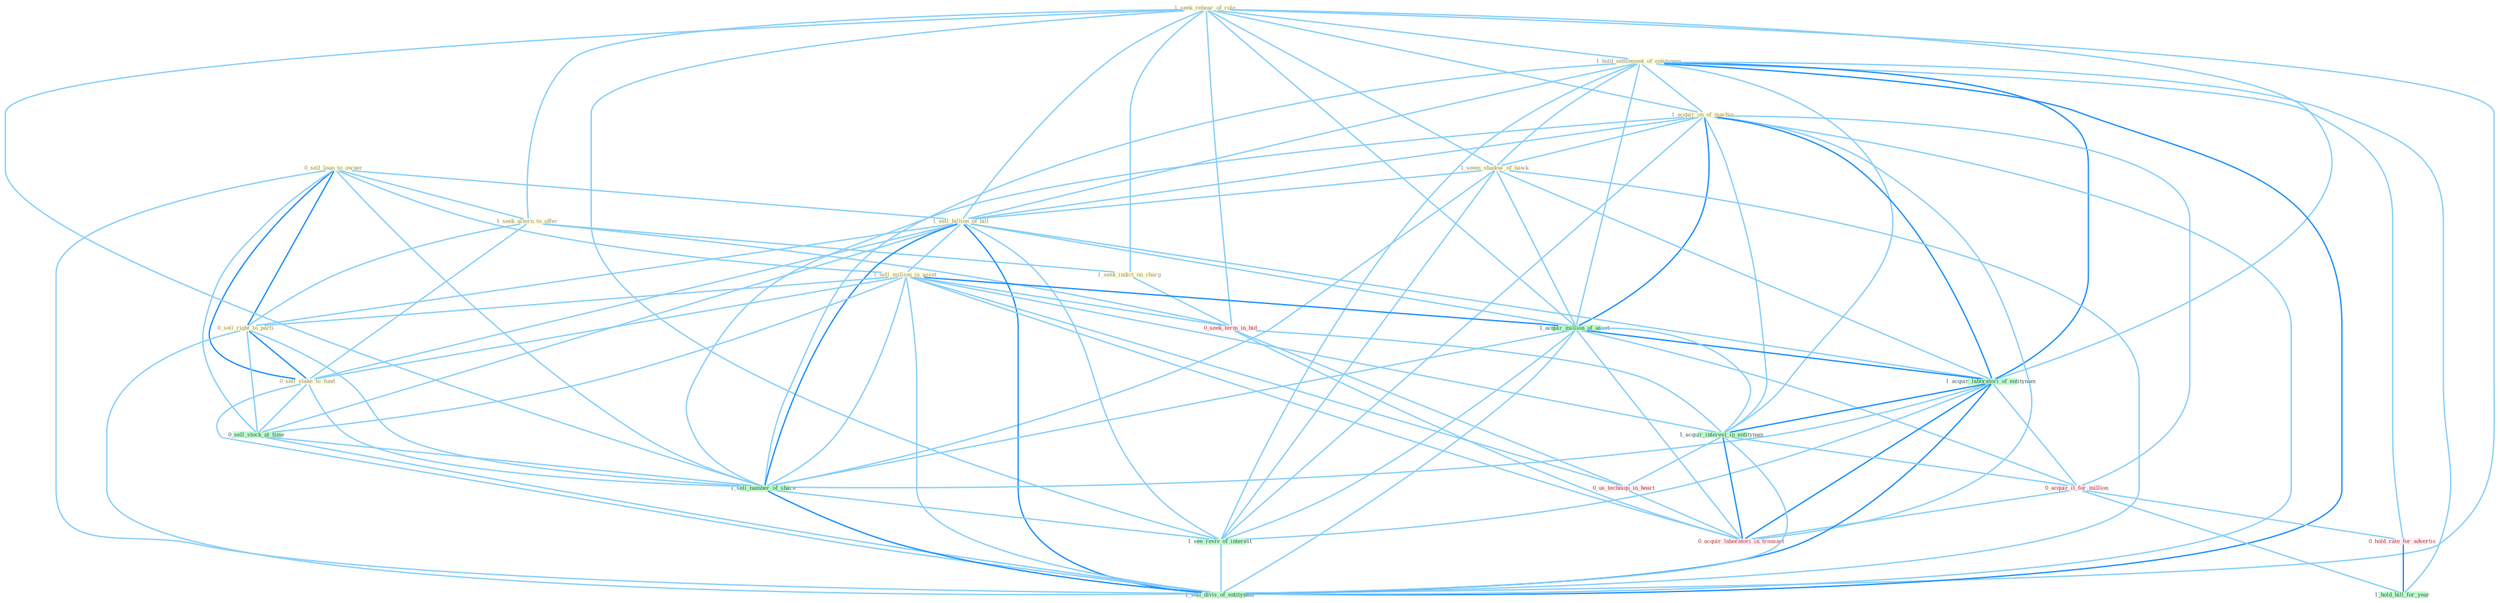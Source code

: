 Graph G{ 
    node
    [shape=polygon,style=filled,width=.5,height=.06,color="#BDFCC9",fixedsize=true,fontsize=4,
    fontcolor="#2f4f4f"];
    {node
    [color="#ffffe0", fontcolor="#8b7d6b"] "0_sell_loan_to_owner " "1_seek_rehear_of_rule " "1_hold_settlement_of_entitynam " "1_seek_altern_to_offer " "1_seek_indict_on_charg " "1_acquir_on_of_machin " "1_seem_shadow_of_hawk " "1_sell_billion_of_bill " "1_sell_million_in_asset " "0_sell_right_to_parti " "0_sell_stake_to_fund "}
{node [color="#fff0f5", fontcolor="#b22222"] "0_seek_term_in_bid " "0_us_techniqu_in_heart " "0_acquir_it_for_million " "0_hold_rate_for_advertis " "0_acquir_laboratori_in_transact "}
edge [color="#B0E2FF"];

	"0_sell_loan_to_owner " -- "1_seek_altern_to_offer " [w="1", color="#87cefa" ];
	"0_sell_loan_to_owner " -- "1_sell_billion_of_bill " [w="1", color="#87cefa" ];
	"0_sell_loan_to_owner " -- "1_sell_million_in_asset " [w="1", color="#87cefa" ];
	"0_sell_loan_to_owner " -- "0_sell_right_to_parti " [w="2", color="#1e90ff" , len=0.8];
	"0_sell_loan_to_owner " -- "0_sell_stake_to_fund " [w="2", color="#1e90ff" , len=0.8];
	"0_sell_loan_to_owner " -- "0_sell_stock_at_time " [w="1", color="#87cefa" ];
	"0_sell_loan_to_owner " -- "1_sell_number_of_share " [w="1", color="#87cefa" ];
	"0_sell_loan_to_owner " -- "1_sell_divis_of_entitynam " [w="1", color="#87cefa" ];
	"1_seek_rehear_of_rule " -- "1_hold_settlement_of_entitynam " [w="1", color="#87cefa" ];
	"1_seek_rehear_of_rule " -- "1_seek_altern_to_offer " [w="1", color="#87cefa" ];
	"1_seek_rehear_of_rule " -- "1_seek_indict_on_charg " [w="1", color="#87cefa" ];
	"1_seek_rehear_of_rule " -- "1_acquir_on_of_machin " [w="1", color="#87cefa" ];
	"1_seek_rehear_of_rule " -- "1_seem_shadow_of_hawk " [w="1", color="#87cefa" ];
	"1_seek_rehear_of_rule " -- "1_sell_billion_of_bill " [w="1", color="#87cefa" ];
	"1_seek_rehear_of_rule " -- "1_acquir_million_of_asset " [w="1", color="#87cefa" ];
	"1_seek_rehear_of_rule " -- "1_acquir_laboratori_of_entitynam " [w="1", color="#87cefa" ];
	"1_seek_rehear_of_rule " -- "0_seek_term_in_bid " [w="1", color="#87cefa" ];
	"1_seek_rehear_of_rule " -- "1_sell_number_of_share " [w="1", color="#87cefa" ];
	"1_seek_rehear_of_rule " -- "1_see_reviv_of_interest " [w="1", color="#87cefa" ];
	"1_seek_rehear_of_rule " -- "1_sell_divis_of_entitynam " [w="1", color="#87cefa" ];
	"1_hold_settlement_of_entitynam " -- "1_acquir_on_of_machin " [w="1", color="#87cefa" ];
	"1_hold_settlement_of_entitynam " -- "1_seem_shadow_of_hawk " [w="1", color="#87cefa" ];
	"1_hold_settlement_of_entitynam " -- "1_sell_billion_of_bill " [w="1", color="#87cefa" ];
	"1_hold_settlement_of_entitynam " -- "1_acquir_million_of_asset " [w="1", color="#87cefa" ];
	"1_hold_settlement_of_entitynam " -- "1_acquir_laboratori_of_entitynam " [w="2", color="#1e90ff" , len=0.8];
	"1_hold_settlement_of_entitynam " -- "1_acquir_interest_in_entitynam " [w="1", color="#87cefa" ];
	"1_hold_settlement_of_entitynam " -- "0_hold_rate_for_advertis " [w="1", color="#87cefa" ];
	"1_hold_settlement_of_entitynam " -- "1_sell_number_of_share " [w="1", color="#87cefa" ];
	"1_hold_settlement_of_entitynam " -- "1_see_reviv_of_interest " [w="1", color="#87cefa" ];
	"1_hold_settlement_of_entitynam " -- "1_hold_bill_for_year " [w="1", color="#87cefa" ];
	"1_hold_settlement_of_entitynam " -- "1_sell_divis_of_entitynam " [w="2", color="#1e90ff" , len=0.8];
	"1_seek_altern_to_offer " -- "1_seek_indict_on_charg " [w="1", color="#87cefa" ];
	"1_seek_altern_to_offer " -- "0_sell_right_to_parti " [w="1", color="#87cefa" ];
	"1_seek_altern_to_offer " -- "0_sell_stake_to_fund " [w="1", color="#87cefa" ];
	"1_seek_altern_to_offer " -- "0_seek_term_in_bid " [w="1", color="#87cefa" ];
	"1_seek_indict_on_charg " -- "0_seek_term_in_bid " [w="1", color="#87cefa" ];
	"1_acquir_on_of_machin " -- "1_seem_shadow_of_hawk " [w="1", color="#87cefa" ];
	"1_acquir_on_of_machin " -- "1_sell_billion_of_bill " [w="1", color="#87cefa" ];
	"1_acquir_on_of_machin " -- "1_acquir_million_of_asset " [w="2", color="#1e90ff" , len=0.8];
	"1_acquir_on_of_machin " -- "1_acquir_laboratori_of_entitynam " [w="2", color="#1e90ff" , len=0.8];
	"1_acquir_on_of_machin " -- "1_acquir_interest_in_entitynam " [w="1", color="#87cefa" ];
	"1_acquir_on_of_machin " -- "0_acquir_it_for_million " [w="1", color="#87cefa" ];
	"1_acquir_on_of_machin " -- "0_acquir_laboratori_in_transact " [w="1", color="#87cefa" ];
	"1_acquir_on_of_machin " -- "1_sell_number_of_share " [w="1", color="#87cefa" ];
	"1_acquir_on_of_machin " -- "1_see_reviv_of_interest " [w="1", color="#87cefa" ];
	"1_acquir_on_of_machin " -- "1_sell_divis_of_entitynam " [w="1", color="#87cefa" ];
	"1_seem_shadow_of_hawk " -- "1_sell_billion_of_bill " [w="1", color="#87cefa" ];
	"1_seem_shadow_of_hawk " -- "1_acquir_million_of_asset " [w="1", color="#87cefa" ];
	"1_seem_shadow_of_hawk " -- "1_acquir_laboratori_of_entitynam " [w="1", color="#87cefa" ];
	"1_seem_shadow_of_hawk " -- "1_sell_number_of_share " [w="1", color="#87cefa" ];
	"1_seem_shadow_of_hawk " -- "1_see_reviv_of_interest " [w="1", color="#87cefa" ];
	"1_seem_shadow_of_hawk " -- "1_sell_divis_of_entitynam " [w="1", color="#87cefa" ];
	"1_sell_billion_of_bill " -- "1_sell_million_in_asset " [w="1", color="#87cefa" ];
	"1_sell_billion_of_bill " -- "0_sell_right_to_parti " [w="1", color="#87cefa" ];
	"1_sell_billion_of_bill " -- "0_sell_stake_to_fund " [w="1", color="#87cefa" ];
	"1_sell_billion_of_bill " -- "1_acquir_million_of_asset " [w="1", color="#87cefa" ];
	"1_sell_billion_of_bill " -- "1_acquir_laboratori_of_entitynam " [w="1", color="#87cefa" ];
	"1_sell_billion_of_bill " -- "0_sell_stock_at_time " [w="1", color="#87cefa" ];
	"1_sell_billion_of_bill " -- "1_sell_number_of_share " [w="2", color="#1e90ff" , len=0.8];
	"1_sell_billion_of_bill " -- "1_see_reviv_of_interest " [w="1", color="#87cefa" ];
	"1_sell_billion_of_bill " -- "1_sell_divis_of_entitynam " [w="2", color="#1e90ff" , len=0.8];
	"1_sell_million_in_asset " -- "0_sell_right_to_parti " [w="1", color="#87cefa" ];
	"1_sell_million_in_asset " -- "0_sell_stake_to_fund " [w="1", color="#87cefa" ];
	"1_sell_million_in_asset " -- "1_acquir_million_of_asset " [w="2", color="#1e90ff" , len=0.8];
	"1_sell_million_in_asset " -- "0_seek_term_in_bid " [w="1", color="#87cefa" ];
	"1_sell_million_in_asset " -- "1_acquir_interest_in_entitynam " [w="1", color="#87cefa" ];
	"1_sell_million_in_asset " -- "0_us_techniqu_in_heart " [w="1", color="#87cefa" ];
	"1_sell_million_in_asset " -- "0_acquir_laboratori_in_transact " [w="1", color="#87cefa" ];
	"1_sell_million_in_asset " -- "0_sell_stock_at_time " [w="1", color="#87cefa" ];
	"1_sell_million_in_asset " -- "1_sell_number_of_share " [w="1", color="#87cefa" ];
	"1_sell_million_in_asset " -- "1_sell_divis_of_entitynam " [w="1", color="#87cefa" ];
	"0_sell_right_to_parti " -- "0_sell_stake_to_fund " [w="2", color="#1e90ff" , len=0.8];
	"0_sell_right_to_parti " -- "0_sell_stock_at_time " [w="1", color="#87cefa" ];
	"0_sell_right_to_parti " -- "1_sell_number_of_share " [w="1", color="#87cefa" ];
	"0_sell_right_to_parti " -- "1_sell_divis_of_entitynam " [w="1", color="#87cefa" ];
	"0_sell_stake_to_fund " -- "0_sell_stock_at_time " [w="1", color="#87cefa" ];
	"0_sell_stake_to_fund " -- "1_sell_number_of_share " [w="1", color="#87cefa" ];
	"0_sell_stake_to_fund " -- "1_sell_divis_of_entitynam " [w="1", color="#87cefa" ];
	"1_acquir_million_of_asset " -- "1_acquir_laboratori_of_entitynam " [w="2", color="#1e90ff" , len=0.8];
	"1_acquir_million_of_asset " -- "1_acquir_interest_in_entitynam " [w="1", color="#87cefa" ];
	"1_acquir_million_of_asset " -- "0_acquir_it_for_million " [w="1", color="#87cefa" ];
	"1_acquir_million_of_asset " -- "0_acquir_laboratori_in_transact " [w="1", color="#87cefa" ];
	"1_acquir_million_of_asset " -- "1_sell_number_of_share " [w="1", color="#87cefa" ];
	"1_acquir_million_of_asset " -- "1_see_reviv_of_interest " [w="1", color="#87cefa" ];
	"1_acquir_million_of_asset " -- "1_sell_divis_of_entitynam " [w="1", color="#87cefa" ];
	"1_acquir_laboratori_of_entitynam " -- "1_acquir_interest_in_entitynam " [w="2", color="#1e90ff" , len=0.8];
	"1_acquir_laboratori_of_entitynam " -- "0_acquir_it_for_million " [w="1", color="#87cefa" ];
	"1_acquir_laboratori_of_entitynam " -- "0_acquir_laboratori_in_transact " [w="2", color="#1e90ff" , len=0.8];
	"1_acquir_laboratori_of_entitynam " -- "1_sell_number_of_share " [w="1", color="#87cefa" ];
	"1_acquir_laboratori_of_entitynam " -- "1_see_reviv_of_interest " [w="1", color="#87cefa" ];
	"1_acquir_laboratori_of_entitynam " -- "1_sell_divis_of_entitynam " [w="2", color="#1e90ff" , len=0.8];
	"0_seek_term_in_bid " -- "1_acquir_interest_in_entitynam " [w="1", color="#87cefa" ];
	"0_seek_term_in_bid " -- "0_us_techniqu_in_heart " [w="1", color="#87cefa" ];
	"0_seek_term_in_bid " -- "0_acquir_laboratori_in_transact " [w="1", color="#87cefa" ];
	"1_acquir_interest_in_entitynam " -- "0_us_techniqu_in_heart " [w="1", color="#87cefa" ];
	"1_acquir_interest_in_entitynam " -- "0_acquir_it_for_million " [w="1", color="#87cefa" ];
	"1_acquir_interest_in_entitynam " -- "0_acquir_laboratori_in_transact " [w="2", color="#1e90ff" , len=0.8];
	"1_acquir_interest_in_entitynam " -- "1_sell_divis_of_entitynam " [w="1", color="#87cefa" ];
	"0_us_techniqu_in_heart " -- "0_acquir_laboratori_in_transact " [w="1", color="#87cefa" ];
	"0_acquir_it_for_million " -- "0_hold_rate_for_advertis " [w="1", color="#87cefa" ];
	"0_acquir_it_for_million " -- "0_acquir_laboratori_in_transact " [w="1", color="#87cefa" ];
	"0_acquir_it_for_million " -- "1_hold_bill_for_year " [w="1", color="#87cefa" ];
	"0_hold_rate_for_advertis " -- "1_hold_bill_for_year " [w="2", color="#1e90ff" , len=0.8];
	"0_sell_stock_at_time " -- "1_sell_number_of_share " [w="1", color="#87cefa" ];
	"0_sell_stock_at_time " -- "1_sell_divis_of_entitynam " [w="1", color="#87cefa" ];
	"1_sell_number_of_share " -- "1_see_reviv_of_interest " [w="1", color="#87cefa" ];
	"1_sell_number_of_share " -- "1_sell_divis_of_entitynam " [w="2", color="#1e90ff" , len=0.8];
	"1_see_reviv_of_interest " -- "1_sell_divis_of_entitynam " [w="1", color="#87cefa" ];
}